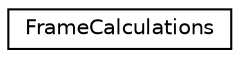 digraph "Иерархия классов. Графический вид."
{
  edge [fontname="Helvetica",fontsize="10",labelfontname="Helvetica",labelfontsize="10"];
  node [fontname="Helvetica",fontsize="10",shape=record];
  rankdir="LR";
  Node0 [label="FrameCalculations",height=0.2,width=0.4,color="black", fillcolor="white", style="filled",URL="$class_frame_calculations.html",tooltip="Класс, содержащий функции для работы с рамками "];
}
